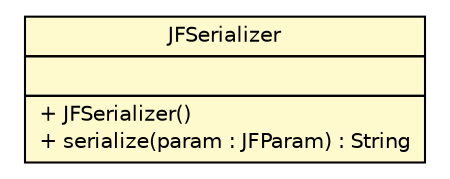 #!/usr/local/bin/dot
#
# Class diagram 
# Generated by UMLGraph version R5_6 (http://www.umlgraph.org/)
#

digraph G {
	edge [fontname="Helvetica",fontsize=10,labelfontname="Helvetica",labelfontsize=10];
	node [fontname="Helvetica",fontsize=10,shape=plaintext];
	nodesep=0.25;
	ranksep=0.5;
	// org.fringe.jf.json.internal.serializer.JFSerializer
	c196 [label=<<table title="org.fringe.jf.json.internal.serializer.JFSerializer" border="0" cellborder="1" cellspacing="0" cellpadding="2" port="p" bgcolor="lemonChiffon" href="./JFSerializer.html">
		<tr><td><table border="0" cellspacing="0" cellpadding="1">
<tr><td align="center" balign="center"> JFSerializer </td></tr>
		</table></td></tr>
		<tr><td><table border="0" cellspacing="0" cellpadding="1">
<tr><td align="left" balign="left">  </td></tr>
		</table></td></tr>
		<tr><td><table border="0" cellspacing="0" cellpadding="1">
<tr><td align="left" balign="left"> + JFSerializer() </td></tr>
<tr><td align="left" balign="left"> + serialize(param : JFParam) : String </td></tr>
		</table></td></tr>
		</table>>, URL="./JFSerializer.html", fontname="Helvetica", fontcolor="black", fontsize=10.0];
}

